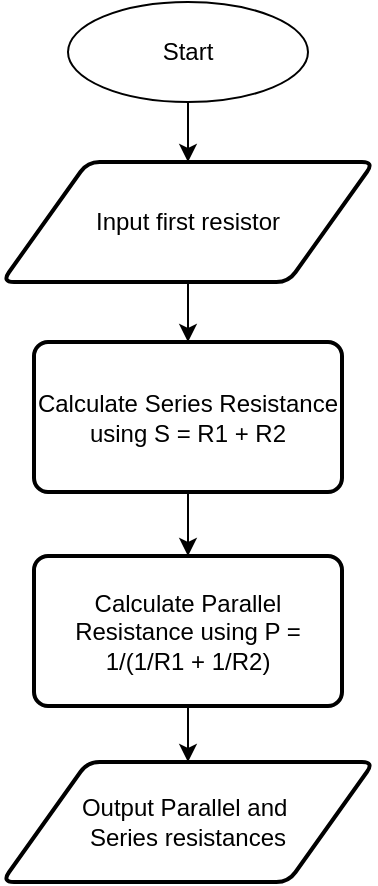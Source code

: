 <mxfile version="24.7.12">
  <diagram name="Page-1" id="gNpFIy-3t-3sYpRz45l4">
    <mxGraphModel dx="1461" dy="725" grid="1" gridSize="10" guides="1" tooltips="1" connect="1" arrows="1" fold="1" page="1" pageScale="1" pageWidth="850" pageHeight="1100" math="0" shadow="0">
      <root>
        <mxCell id="0" />
        <mxCell id="1" parent="0" />
        <mxCell id="Unk9erDRbZYcMXh6jzqr-3" value="" style="edgeStyle=orthogonalEdgeStyle;rounded=0;orthogonalLoop=1;jettySize=auto;html=1;" edge="1" parent="1" source="Unk9erDRbZYcMXh6jzqr-1" target="Unk9erDRbZYcMXh6jzqr-2">
          <mxGeometry relative="1" as="geometry" />
        </mxCell>
        <mxCell id="Unk9erDRbZYcMXh6jzqr-1" value="Start" style="ellipse;whiteSpace=wrap;html=1;" vertex="1" parent="1">
          <mxGeometry x="330" y="70" width="120" height="50" as="geometry" />
        </mxCell>
        <mxCell id="Unk9erDRbZYcMXh6jzqr-5" value="" style="edgeStyle=orthogonalEdgeStyle;rounded=0;orthogonalLoop=1;jettySize=auto;html=1;" edge="1" parent="1" source="Unk9erDRbZYcMXh6jzqr-2" target="Unk9erDRbZYcMXh6jzqr-4">
          <mxGeometry relative="1" as="geometry" />
        </mxCell>
        <mxCell id="Unk9erDRbZYcMXh6jzqr-2" value="Input first resistor" style="shape=parallelogram;html=1;strokeWidth=2;perimeter=parallelogramPerimeter;whiteSpace=wrap;rounded=1;arcSize=12;size=0.23;" vertex="1" parent="1">
          <mxGeometry x="297" y="150" width="186" height="60" as="geometry" />
        </mxCell>
        <mxCell id="Unk9erDRbZYcMXh6jzqr-7" value="" style="edgeStyle=orthogonalEdgeStyle;rounded=0;orthogonalLoop=1;jettySize=auto;html=1;" edge="1" parent="1" source="Unk9erDRbZYcMXh6jzqr-4" target="Unk9erDRbZYcMXh6jzqr-6">
          <mxGeometry relative="1" as="geometry" />
        </mxCell>
        <mxCell id="Unk9erDRbZYcMXh6jzqr-4" value="Calculate Series Resistance using S = R1 + R2" style="rounded=1;whiteSpace=wrap;html=1;absoluteArcSize=1;arcSize=14;strokeWidth=2;" vertex="1" parent="1">
          <mxGeometry x="313" y="240" width="154" height="75" as="geometry" />
        </mxCell>
        <mxCell id="Unk9erDRbZYcMXh6jzqr-9" value="" style="edgeStyle=orthogonalEdgeStyle;rounded=0;orthogonalLoop=1;jettySize=auto;html=1;" edge="1" parent="1" source="Unk9erDRbZYcMXh6jzqr-6" target="Unk9erDRbZYcMXh6jzqr-8">
          <mxGeometry relative="1" as="geometry" />
        </mxCell>
        <mxCell id="Unk9erDRbZYcMXh6jzqr-6" value="Calculate Parallel Resistance using P = 1/(1/R1 + 1/R2)" style="rounded=1;whiteSpace=wrap;html=1;absoluteArcSize=1;arcSize=14;strokeWidth=2;" vertex="1" parent="1">
          <mxGeometry x="313" y="347" width="154" height="75" as="geometry" />
        </mxCell>
        <mxCell id="Unk9erDRbZYcMXh6jzqr-8" value="Output Parallel and&amp;nbsp;&lt;div&gt;Series resistances&lt;/div&gt;" style="shape=parallelogram;html=1;strokeWidth=2;perimeter=parallelogramPerimeter;whiteSpace=wrap;rounded=1;arcSize=12;size=0.23;" vertex="1" parent="1">
          <mxGeometry x="297" y="450" width="186" height="60" as="geometry" />
        </mxCell>
      </root>
    </mxGraphModel>
  </diagram>
</mxfile>
